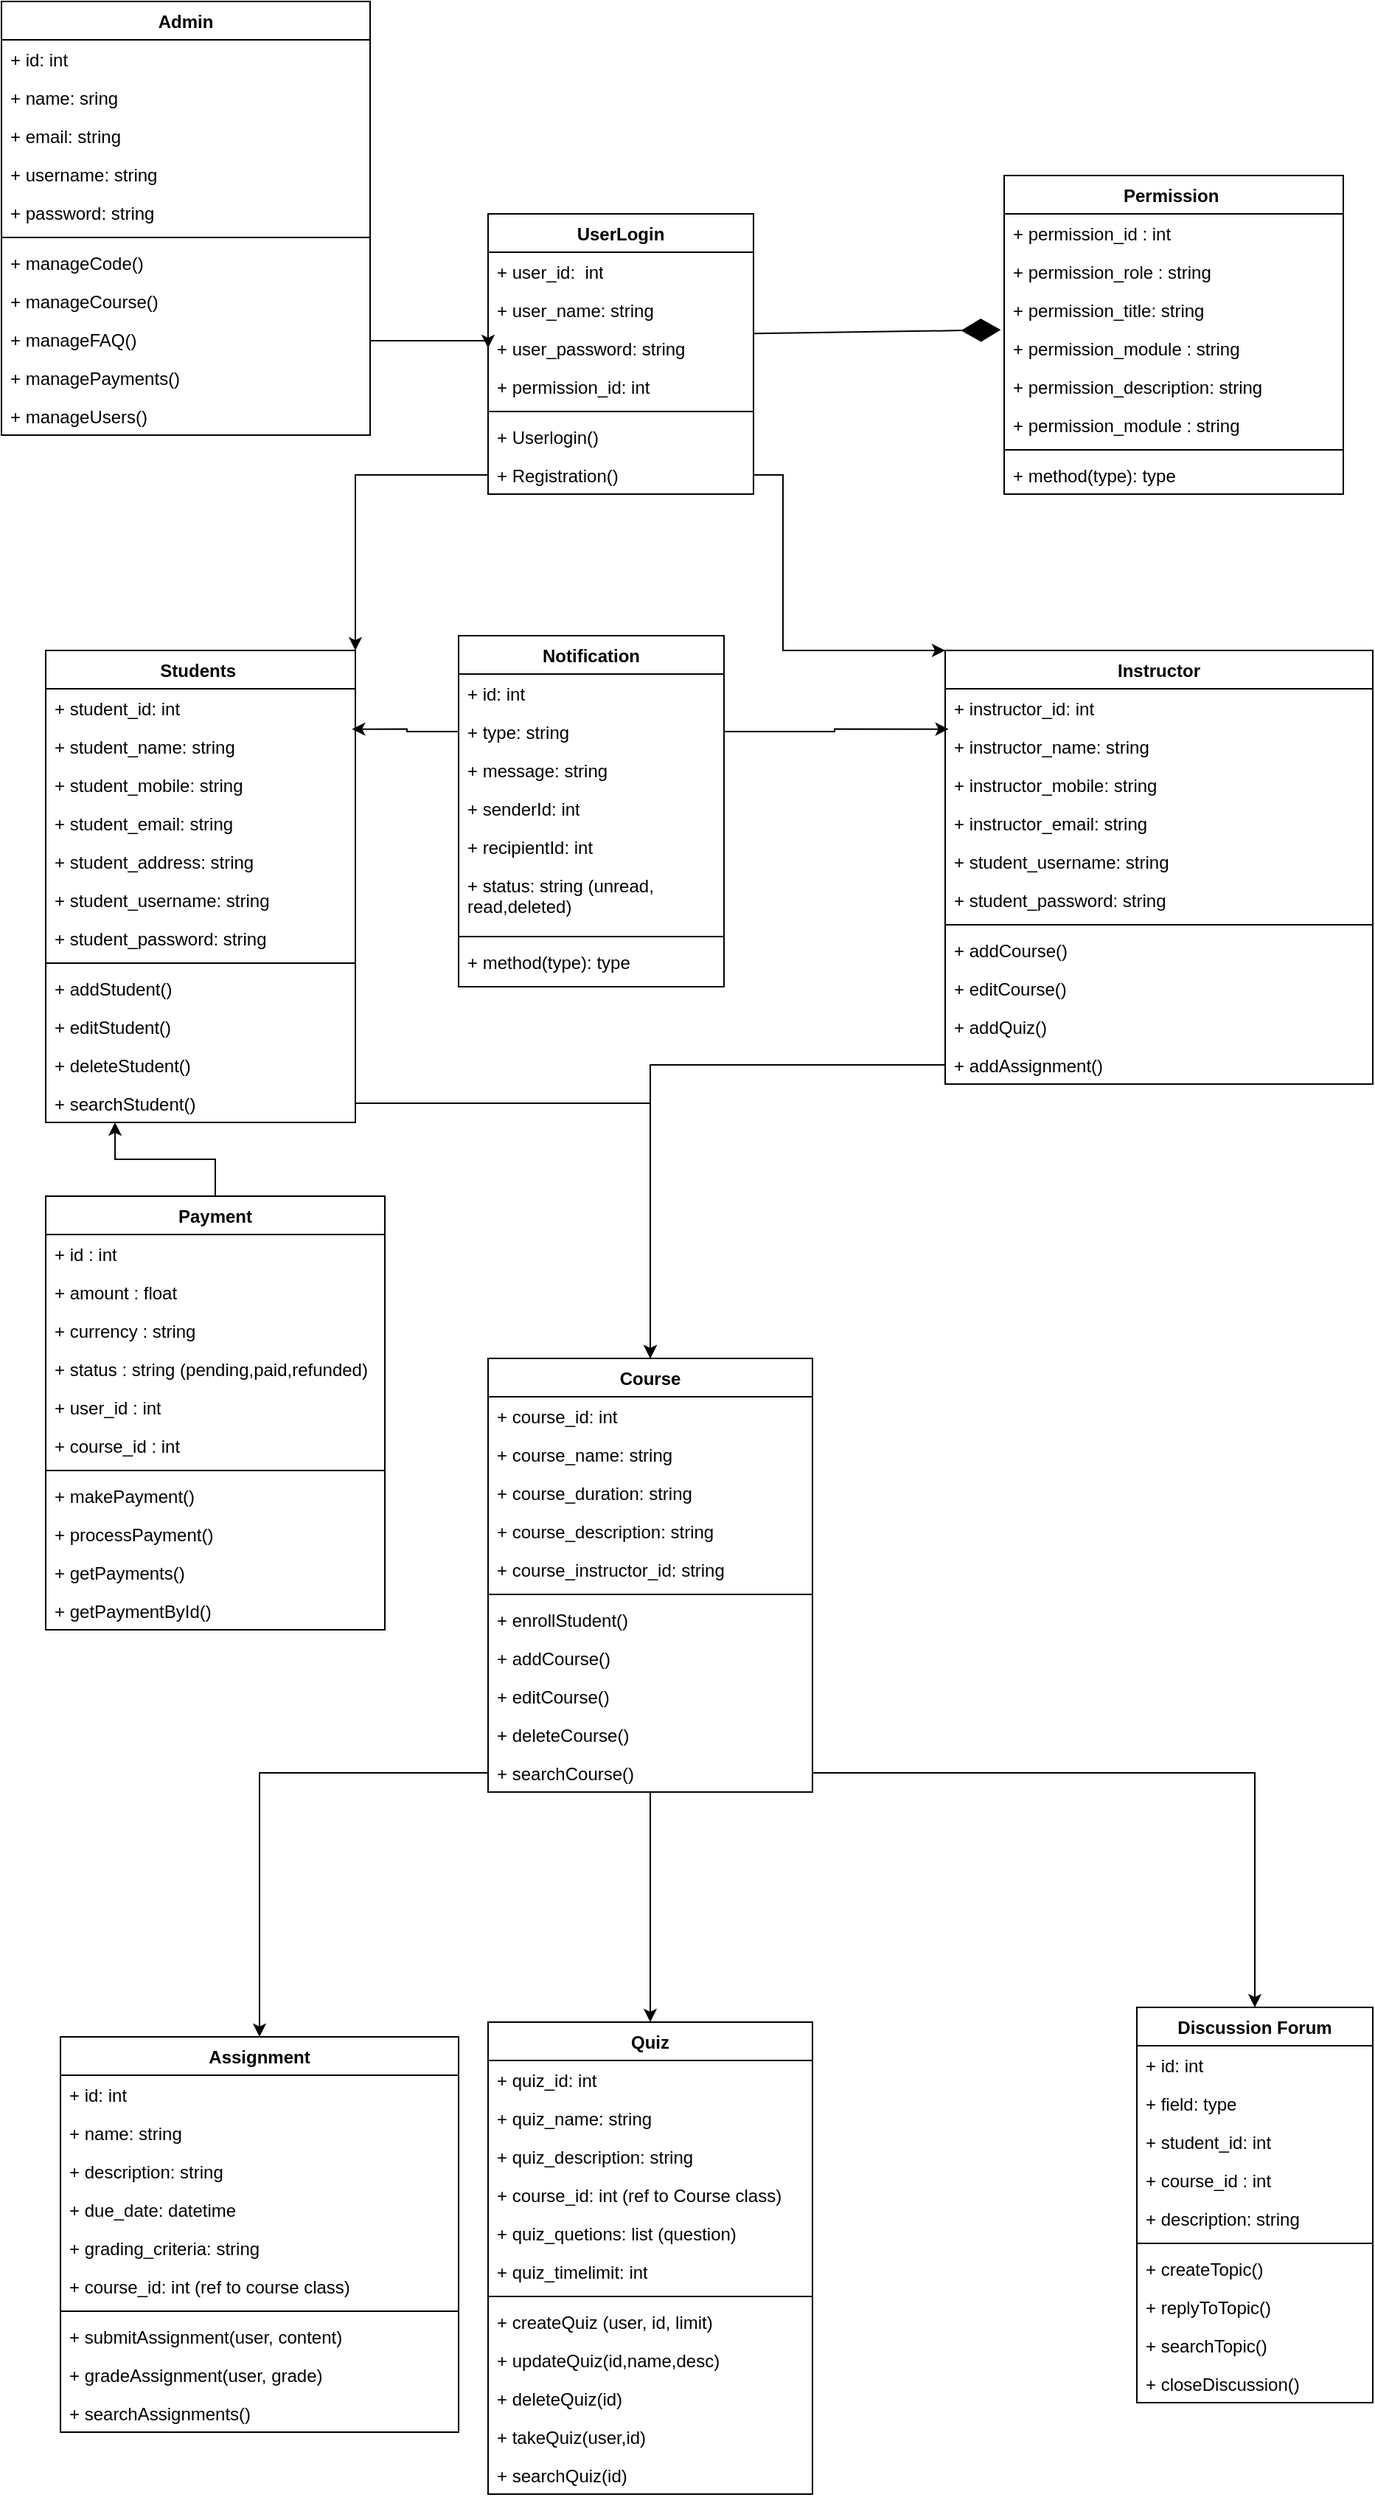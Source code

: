 <mxfile version="21.8.0" type="device">
  <diagram name="Page-1" id="xq4rUHsk3jQKz_Bhzkme">
    <mxGraphModel dx="4480" dy="3188" grid="1" gridSize="10" guides="1" tooltips="1" connect="1" arrows="1" fold="1" page="1" pageScale="1" pageWidth="850" pageHeight="1100" math="0" shadow="0">
      <root>
        <mxCell id="0" />
        <mxCell id="1" parent="0" />
        <mxCell id="BcVHvZpwjxVbtN26XVnH-29" value="Permission&amp;nbsp;" style="swimlane;fontStyle=1;align=center;verticalAlign=top;childLayout=stackLayout;horizontal=1;startSize=26;horizontalStack=0;resizeParent=1;resizeParentMax=0;resizeLast=0;collapsible=1;marginBottom=0;whiteSpace=wrap;html=1;" parent="1" vertex="1">
          <mxGeometry x="1023" y="-832" width="230" height="216" as="geometry" />
        </mxCell>
        <mxCell id="BcVHvZpwjxVbtN26XVnH-89" value="+ permission_id : int" style="text;strokeColor=none;fillColor=none;align=left;verticalAlign=top;spacingLeft=4;spacingRight=4;overflow=hidden;rotatable=0;points=[[0,0.5],[1,0.5]];portConstraint=eastwest;whiteSpace=wrap;html=1;" parent="BcVHvZpwjxVbtN26XVnH-29" vertex="1">
          <mxGeometry y="26" width="230" height="26" as="geometry" />
        </mxCell>
        <mxCell id="BcVHvZpwjxVbtN26XVnH-90" value="+ permission_role : string" style="text;strokeColor=none;fillColor=none;align=left;verticalAlign=top;spacingLeft=4;spacingRight=4;overflow=hidden;rotatable=0;points=[[0,0.5],[1,0.5]];portConstraint=eastwest;whiteSpace=wrap;html=1;" parent="BcVHvZpwjxVbtN26XVnH-29" vertex="1">
          <mxGeometry y="52" width="230" height="26" as="geometry" />
        </mxCell>
        <mxCell id="BcVHvZpwjxVbtN26XVnH-91" value="+ permission_title: string" style="text;strokeColor=none;fillColor=none;align=left;verticalAlign=top;spacingLeft=4;spacingRight=4;overflow=hidden;rotatable=0;points=[[0,0.5],[1,0.5]];portConstraint=eastwest;whiteSpace=wrap;html=1;" parent="BcVHvZpwjxVbtN26XVnH-29" vertex="1">
          <mxGeometry y="78" width="230" height="26" as="geometry" />
        </mxCell>
        <mxCell id="BcVHvZpwjxVbtN26XVnH-92" value="+ permission_module : string&lt;br&gt;" style="text;strokeColor=none;fillColor=none;align=left;verticalAlign=top;spacingLeft=4;spacingRight=4;overflow=hidden;rotatable=0;points=[[0,0.5],[1,0.5]];portConstraint=eastwest;whiteSpace=wrap;html=1;" parent="BcVHvZpwjxVbtN26XVnH-29" vertex="1">
          <mxGeometry y="104" width="230" height="26" as="geometry" />
        </mxCell>
        <mxCell id="BcVHvZpwjxVbtN26XVnH-93" value="+ permission_description: string" style="text;strokeColor=none;fillColor=none;align=left;verticalAlign=top;spacingLeft=4;spacingRight=4;overflow=hidden;rotatable=0;points=[[0,0.5],[1,0.5]];portConstraint=eastwest;whiteSpace=wrap;html=1;" parent="BcVHvZpwjxVbtN26XVnH-29" vertex="1">
          <mxGeometry y="130" width="230" height="26" as="geometry" />
        </mxCell>
        <mxCell id="BcVHvZpwjxVbtN26XVnH-30" value="+ permission_module : string&lt;br&gt;" style="text;strokeColor=none;fillColor=none;align=left;verticalAlign=top;spacingLeft=4;spacingRight=4;overflow=hidden;rotatable=0;points=[[0,0.5],[1,0.5]];portConstraint=eastwest;whiteSpace=wrap;html=1;" parent="BcVHvZpwjxVbtN26XVnH-29" vertex="1">
          <mxGeometry y="156" width="230" height="26" as="geometry" />
        </mxCell>
        <mxCell id="BcVHvZpwjxVbtN26XVnH-31" value="" style="line;strokeWidth=1;fillColor=none;align=left;verticalAlign=middle;spacingTop=-1;spacingLeft=3;spacingRight=3;rotatable=0;labelPosition=right;points=[];portConstraint=eastwest;strokeColor=inherit;" parent="BcVHvZpwjxVbtN26XVnH-29" vertex="1">
          <mxGeometry y="182" width="230" height="8" as="geometry" />
        </mxCell>
        <mxCell id="BcVHvZpwjxVbtN26XVnH-32" value="+ method(type): type" style="text;strokeColor=none;fillColor=none;align=left;verticalAlign=top;spacingLeft=4;spacingRight=4;overflow=hidden;rotatable=0;points=[[0,0.5],[1,0.5]];portConstraint=eastwest;whiteSpace=wrap;html=1;" parent="BcVHvZpwjxVbtN26XVnH-29" vertex="1">
          <mxGeometry y="190" width="230" height="26" as="geometry" />
        </mxCell>
        <mxCell id="BcVHvZpwjxVbtN26XVnH-41" value="UserLogin" style="swimlane;fontStyle=1;align=center;verticalAlign=top;childLayout=stackLayout;horizontal=1;startSize=26;horizontalStack=0;resizeParent=1;resizeParentMax=0;resizeLast=0;collapsible=1;marginBottom=0;whiteSpace=wrap;html=1;" parent="1" vertex="1">
          <mxGeometry x="673" y="-806" width="180" height="190" as="geometry" />
        </mxCell>
        <mxCell id="BcVHvZpwjxVbtN26XVnH-100" value="+ user_id:&amp;nbsp; int" style="text;strokeColor=none;fillColor=none;align=left;verticalAlign=top;spacingLeft=4;spacingRight=4;overflow=hidden;rotatable=0;points=[[0,0.5],[1,0.5]];portConstraint=eastwest;whiteSpace=wrap;html=1;" parent="BcVHvZpwjxVbtN26XVnH-41" vertex="1">
          <mxGeometry y="26" width="180" height="26" as="geometry" />
        </mxCell>
        <mxCell id="BcVHvZpwjxVbtN26XVnH-98" value="+ user_name: string" style="text;strokeColor=none;fillColor=none;align=left;verticalAlign=top;spacingLeft=4;spacingRight=4;overflow=hidden;rotatable=0;points=[[0,0.5],[1,0.5]];portConstraint=eastwest;whiteSpace=wrap;html=1;" parent="BcVHvZpwjxVbtN26XVnH-41" vertex="1">
          <mxGeometry y="52" width="180" height="26" as="geometry" />
        </mxCell>
        <mxCell id="BcVHvZpwjxVbtN26XVnH-99" value="+ user_password: string" style="text;strokeColor=none;fillColor=none;align=left;verticalAlign=top;spacingLeft=4;spacingRight=4;overflow=hidden;rotatable=0;points=[[0,0.5],[1,0.5]];portConstraint=eastwest;whiteSpace=wrap;html=1;" parent="BcVHvZpwjxVbtN26XVnH-41" vertex="1">
          <mxGeometry y="78" width="180" height="26" as="geometry" />
        </mxCell>
        <mxCell id="BcVHvZpwjxVbtN26XVnH-96" value="+ permission_id: int" style="text;strokeColor=none;fillColor=none;align=left;verticalAlign=top;spacingLeft=4;spacingRight=4;overflow=hidden;rotatable=0;points=[[0,0.5],[1,0.5]];portConstraint=eastwest;whiteSpace=wrap;html=1;" parent="BcVHvZpwjxVbtN26XVnH-41" vertex="1">
          <mxGeometry y="104" width="180" height="26" as="geometry" />
        </mxCell>
        <mxCell id="BcVHvZpwjxVbtN26XVnH-43" value="" style="line;strokeWidth=1;fillColor=none;align=left;verticalAlign=middle;spacingTop=-1;spacingLeft=3;spacingRight=3;rotatable=0;labelPosition=right;points=[];portConstraint=eastwest;strokeColor=inherit;" parent="BcVHvZpwjxVbtN26XVnH-41" vertex="1">
          <mxGeometry y="130" width="180" height="8" as="geometry" />
        </mxCell>
        <mxCell id="BcVHvZpwjxVbtN26XVnH-188" value="+ Userlogin()" style="text;strokeColor=none;fillColor=none;align=left;verticalAlign=top;spacingLeft=4;spacingRight=4;overflow=hidden;rotatable=0;points=[[0,0.5],[1,0.5]];portConstraint=eastwest;whiteSpace=wrap;html=1;" parent="BcVHvZpwjxVbtN26XVnH-41" vertex="1">
          <mxGeometry y="138" width="180" height="26" as="geometry" />
        </mxCell>
        <mxCell id="BcVHvZpwjxVbtN26XVnH-186" value="+ Registration()" style="text;strokeColor=none;fillColor=none;align=left;verticalAlign=top;spacingLeft=4;spacingRight=4;overflow=hidden;rotatable=0;points=[[0,0.5],[1,0.5]];portConstraint=eastwest;whiteSpace=wrap;html=1;" parent="BcVHvZpwjxVbtN26XVnH-41" vertex="1">
          <mxGeometry y="164" width="180" height="26" as="geometry" />
        </mxCell>
        <mxCell id="BcVHvZpwjxVbtN26XVnH-45" value="Payment" style="swimlane;fontStyle=1;align=center;verticalAlign=top;childLayout=stackLayout;horizontal=1;startSize=26;horizontalStack=0;resizeParent=1;resizeParentMax=0;resizeLast=0;collapsible=1;marginBottom=0;whiteSpace=wrap;html=1;" parent="1" vertex="1">
          <mxGeometry x="373" y="-140" width="230" height="294" as="geometry" />
        </mxCell>
        <mxCell id="BcVHvZpwjxVbtN26XVnH-104" value="+ id : int" style="text;strokeColor=none;fillColor=none;align=left;verticalAlign=top;spacingLeft=4;spacingRight=4;overflow=hidden;rotatable=0;points=[[0,0.5],[1,0.5]];portConstraint=eastwest;whiteSpace=wrap;html=1;" parent="BcVHvZpwjxVbtN26XVnH-45" vertex="1">
          <mxGeometry y="26" width="230" height="26" as="geometry" />
        </mxCell>
        <mxCell id="BcVHvZpwjxVbtN26XVnH-103" value="+ amount : float" style="text;strokeColor=none;fillColor=none;align=left;verticalAlign=top;spacingLeft=4;spacingRight=4;overflow=hidden;rotatable=0;points=[[0,0.5],[1,0.5]];portConstraint=eastwest;whiteSpace=wrap;html=1;" parent="BcVHvZpwjxVbtN26XVnH-45" vertex="1">
          <mxGeometry y="52" width="230" height="26" as="geometry" />
        </mxCell>
        <mxCell id="BcVHvZpwjxVbtN26XVnH-102" value="+ currency : string" style="text;strokeColor=none;fillColor=none;align=left;verticalAlign=top;spacingLeft=4;spacingRight=4;overflow=hidden;rotatable=0;points=[[0,0.5],[1,0.5]];portConstraint=eastwest;whiteSpace=wrap;html=1;" parent="BcVHvZpwjxVbtN26XVnH-45" vertex="1">
          <mxGeometry y="78" width="230" height="26" as="geometry" />
        </mxCell>
        <mxCell id="BcVHvZpwjxVbtN26XVnH-101" value="+ status : string (pending,paid,refunded)" style="text;strokeColor=none;fillColor=none;align=left;verticalAlign=top;spacingLeft=4;spacingRight=4;overflow=hidden;rotatable=0;points=[[0,0.5],[1,0.5]];portConstraint=eastwest;whiteSpace=wrap;html=1;" parent="BcVHvZpwjxVbtN26XVnH-45" vertex="1">
          <mxGeometry y="104" width="230" height="26" as="geometry" />
        </mxCell>
        <mxCell id="BcVHvZpwjxVbtN26XVnH-105" value="+ user_id : int" style="text;strokeColor=none;fillColor=none;align=left;verticalAlign=top;spacingLeft=4;spacingRight=4;overflow=hidden;rotatable=0;points=[[0,0.5],[1,0.5]];portConstraint=eastwest;whiteSpace=wrap;html=1;" parent="BcVHvZpwjxVbtN26XVnH-45" vertex="1">
          <mxGeometry y="130" width="230" height="26" as="geometry" />
        </mxCell>
        <mxCell id="BcVHvZpwjxVbtN26XVnH-46" value="+ course_id : int" style="text;strokeColor=none;fillColor=none;align=left;verticalAlign=top;spacingLeft=4;spacingRight=4;overflow=hidden;rotatable=0;points=[[0,0.5],[1,0.5]];portConstraint=eastwest;whiteSpace=wrap;html=1;" parent="BcVHvZpwjxVbtN26XVnH-45" vertex="1">
          <mxGeometry y="156" width="230" height="26" as="geometry" />
        </mxCell>
        <mxCell id="BcVHvZpwjxVbtN26XVnH-47" value="" style="line;strokeWidth=1;fillColor=none;align=left;verticalAlign=middle;spacingTop=-1;spacingLeft=3;spacingRight=3;rotatable=0;labelPosition=right;points=[];portConstraint=eastwest;strokeColor=inherit;" parent="BcVHvZpwjxVbtN26XVnH-45" vertex="1">
          <mxGeometry y="182" width="230" height="8" as="geometry" />
        </mxCell>
        <mxCell id="BcVHvZpwjxVbtN26XVnH-106" value="+ makePayment()" style="text;strokeColor=none;fillColor=none;align=left;verticalAlign=top;spacingLeft=4;spacingRight=4;overflow=hidden;rotatable=0;points=[[0,0.5],[1,0.5]];portConstraint=eastwest;whiteSpace=wrap;html=1;" parent="BcVHvZpwjxVbtN26XVnH-45" vertex="1">
          <mxGeometry y="190" width="230" height="26" as="geometry" />
        </mxCell>
        <mxCell id="BcVHvZpwjxVbtN26XVnH-107" value="+ processPayment()" style="text;strokeColor=none;fillColor=none;align=left;verticalAlign=top;spacingLeft=4;spacingRight=4;overflow=hidden;rotatable=0;points=[[0,0.5],[1,0.5]];portConstraint=eastwest;whiteSpace=wrap;html=1;" parent="BcVHvZpwjxVbtN26XVnH-45" vertex="1">
          <mxGeometry y="216" width="230" height="26" as="geometry" />
        </mxCell>
        <mxCell id="BcVHvZpwjxVbtN26XVnH-108" value="+ getPayments()" style="text;strokeColor=none;fillColor=none;align=left;verticalAlign=top;spacingLeft=4;spacingRight=4;overflow=hidden;rotatable=0;points=[[0,0.5],[1,0.5]];portConstraint=eastwest;whiteSpace=wrap;html=1;" parent="BcVHvZpwjxVbtN26XVnH-45" vertex="1">
          <mxGeometry y="242" width="230" height="26" as="geometry" />
        </mxCell>
        <mxCell id="BcVHvZpwjxVbtN26XVnH-48" value="+ getPaymentById()" style="text;strokeColor=none;fillColor=none;align=left;verticalAlign=top;spacingLeft=4;spacingRight=4;overflow=hidden;rotatable=0;points=[[0,0.5],[1,0.5]];portConstraint=eastwest;whiteSpace=wrap;html=1;" parent="BcVHvZpwjxVbtN26XVnH-45" vertex="1">
          <mxGeometry y="268" width="230" height="26" as="geometry" />
        </mxCell>
        <mxCell id="BcVHvZpwjxVbtN26XVnH-53" value="Assignment" style="swimlane;fontStyle=1;align=center;verticalAlign=top;childLayout=stackLayout;horizontal=1;startSize=26;horizontalStack=0;resizeParent=1;resizeParentMax=0;resizeLast=0;collapsible=1;marginBottom=0;whiteSpace=wrap;html=1;" parent="1" vertex="1">
          <mxGeometry x="383" y="430" width="270" height="268" as="geometry" />
        </mxCell>
        <mxCell id="BcVHvZpwjxVbtN26XVnH-123" value="+ id: int" style="text;strokeColor=none;fillColor=none;align=left;verticalAlign=top;spacingLeft=4;spacingRight=4;overflow=hidden;rotatable=0;points=[[0,0.5],[1,0.5]];portConstraint=eastwest;whiteSpace=wrap;html=1;" parent="BcVHvZpwjxVbtN26XVnH-53" vertex="1">
          <mxGeometry y="26" width="270" height="26" as="geometry" />
        </mxCell>
        <mxCell id="BcVHvZpwjxVbtN26XVnH-125" value="+ name: string" style="text;strokeColor=none;fillColor=none;align=left;verticalAlign=top;spacingLeft=4;spacingRight=4;overflow=hidden;rotatable=0;points=[[0,0.5],[1,0.5]];portConstraint=eastwest;whiteSpace=wrap;html=1;" parent="BcVHvZpwjxVbtN26XVnH-53" vertex="1">
          <mxGeometry y="52" width="270" height="26" as="geometry" />
        </mxCell>
        <mxCell id="BcVHvZpwjxVbtN26XVnH-128" value="+ description: string" style="text;strokeColor=none;fillColor=none;align=left;verticalAlign=top;spacingLeft=4;spacingRight=4;overflow=hidden;rotatable=0;points=[[0,0.5],[1,0.5]];portConstraint=eastwest;whiteSpace=wrap;html=1;" parent="BcVHvZpwjxVbtN26XVnH-53" vertex="1">
          <mxGeometry y="78" width="270" height="26" as="geometry" />
        </mxCell>
        <mxCell id="BcVHvZpwjxVbtN26XVnH-127" value="+ due_date: datetime" style="text;strokeColor=none;fillColor=none;align=left;verticalAlign=top;spacingLeft=4;spacingRight=4;overflow=hidden;rotatable=0;points=[[0,0.5],[1,0.5]];portConstraint=eastwest;whiteSpace=wrap;html=1;" parent="BcVHvZpwjxVbtN26XVnH-53" vertex="1">
          <mxGeometry y="104" width="270" height="26" as="geometry" />
        </mxCell>
        <mxCell id="BcVHvZpwjxVbtN26XVnH-126" value="+ grading_criteria: string" style="text;strokeColor=none;fillColor=none;align=left;verticalAlign=top;spacingLeft=4;spacingRight=4;overflow=hidden;rotatable=0;points=[[0,0.5],[1,0.5]];portConstraint=eastwest;whiteSpace=wrap;html=1;" parent="BcVHvZpwjxVbtN26XVnH-53" vertex="1">
          <mxGeometry y="130" width="270" height="26" as="geometry" />
        </mxCell>
        <mxCell id="BcVHvZpwjxVbtN26XVnH-124" value="+ course_id: int (ref to course class)" style="text;strokeColor=none;fillColor=none;align=left;verticalAlign=top;spacingLeft=4;spacingRight=4;overflow=hidden;rotatable=0;points=[[0,0.5],[1,0.5]];portConstraint=eastwest;whiteSpace=wrap;html=1;" parent="BcVHvZpwjxVbtN26XVnH-53" vertex="1">
          <mxGeometry y="156" width="270" height="26" as="geometry" />
        </mxCell>
        <mxCell id="BcVHvZpwjxVbtN26XVnH-55" value="" style="line;strokeWidth=1;fillColor=none;align=left;verticalAlign=middle;spacingTop=-1;spacingLeft=3;spacingRight=3;rotatable=0;labelPosition=right;points=[];portConstraint=eastwest;strokeColor=inherit;" parent="BcVHvZpwjxVbtN26XVnH-53" vertex="1">
          <mxGeometry y="182" width="270" height="8" as="geometry" />
        </mxCell>
        <mxCell id="BcVHvZpwjxVbtN26XVnH-132" value="+ submitAssignment(user, content)" style="text;strokeColor=none;fillColor=none;align=left;verticalAlign=top;spacingLeft=4;spacingRight=4;overflow=hidden;rotatable=0;points=[[0,0.5],[1,0.5]];portConstraint=eastwest;whiteSpace=wrap;html=1;" parent="BcVHvZpwjxVbtN26XVnH-53" vertex="1">
          <mxGeometry y="190" width="270" height="26" as="geometry" />
        </mxCell>
        <mxCell id="BcVHvZpwjxVbtN26XVnH-131" value="+ gradeAssignment(user, grade)" style="text;strokeColor=none;fillColor=none;align=left;verticalAlign=top;spacingLeft=4;spacingRight=4;overflow=hidden;rotatable=0;points=[[0,0.5],[1,0.5]];portConstraint=eastwest;whiteSpace=wrap;html=1;" parent="BcVHvZpwjxVbtN26XVnH-53" vertex="1">
          <mxGeometry y="216" width="270" height="26" as="geometry" />
        </mxCell>
        <mxCell id="BcVHvZpwjxVbtN26XVnH-130" value="+ searchAssignments()" style="text;strokeColor=none;fillColor=none;align=left;verticalAlign=top;spacingLeft=4;spacingRight=4;overflow=hidden;rotatable=0;points=[[0,0.5],[1,0.5]];portConstraint=eastwest;whiteSpace=wrap;html=1;" parent="BcVHvZpwjxVbtN26XVnH-53" vertex="1">
          <mxGeometry y="242" width="270" height="26" as="geometry" />
        </mxCell>
        <mxCell id="BcVHvZpwjxVbtN26XVnH-184" style="edgeStyle=orthogonalEdgeStyle;rounded=0;orthogonalLoop=1;jettySize=auto;html=1;entryX=0.5;entryY=0;entryDx=0;entryDy=0;" parent="1" source="BcVHvZpwjxVbtN26XVnH-37" target="BcVHvZpwjxVbtN26XVnH-157" edge="1">
          <mxGeometry relative="1" as="geometry" />
        </mxCell>
        <mxCell id="BcVHvZpwjxVbtN26XVnH-37" value="Course" style="swimlane;fontStyle=1;align=center;verticalAlign=top;childLayout=stackLayout;horizontal=1;startSize=26;horizontalStack=0;resizeParent=1;resizeParentMax=0;resizeLast=0;collapsible=1;marginBottom=0;whiteSpace=wrap;html=1;" parent="1" vertex="1">
          <mxGeometry x="673" y="-30" width="220" height="294" as="geometry">
            <mxRectangle x="30" y="30" width="80" height="30" as="alternateBounds" />
          </mxGeometry>
        </mxCell>
        <mxCell id="BcVHvZpwjxVbtN26XVnH-69" value="+ course_id: int" style="text;strokeColor=none;fillColor=none;align=left;verticalAlign=top;spacingLeft=4;spacingRight=4;overflow=hidden;rotatable=0;points=[[0,0.5],[1,0.5]];portConstraint=eastwest;whiteSpace=wrap;html=1;" parent="BcVHvZpwjxVbtN26XVnH-37" vertex="1">
          <mxGeometry y="26" width="220" height="26" as="geometry" />
        </mxCell>
        <mxCell id="BcVHvZpwjxVbtN26XVnH-73" value="+ course_name: string" style="text;strokeColor=none;fillColor=none;align=left;verticalAlign=top;spacingLeft=4;spacingRight=4;overflow=hidden;rotatable=0;points=[[0,0.5],[1,0.5]];portConstraint=eastwest;whiteSpace=wrap;html=1;" parent="BcVHvZpwjxVbtN26XVnH-37" vertex="1">
          <mxGeometry y="52" width="220" height="26" as="geometry" />
        </mxCell>
        <mxCell id="BcVHvZpwjxVbtN26XVnH-71" value="+ course_duration: string" style="text;strokeColor=none;fillColor=none;align=left;verticalAlign=top;spacingLeft=4;spacingRight=4;overflow=hidden;rotatable=0;points=[[0,0.5],[1,0.5]];portConstraint=eastwest;whiteSpace=wrap;html=1;" parent="BcVHvZpwjxVbtN26XVnH-37" vertex="1">
          <mxGeometry y="78" width="220" height="26" as="geometry" />
        </mxCell>
        <mxCell id="BcVHvZpwjxVbtN26XVnH-94" value="+ course_description: string&lt;br&gt;" style="text;strokeColor=none;fillColor=none;align=left;verticalAlign=top;spacingLeft=4;spacingRight=4;overflow=hidden;rotatable=0;points=[[0,0.5],[1,0.5]];portConstraint=eastwest;whiteSpace=wrap;html=1;" parent="BcVHvZpwjxVbtN26XVnH-37" vertex="1">
          <mxGeometry y="104" width="220" height="26" as="geometry" />
        </mxCell>
        <mxCell id="BcVHvZpwjxVbtN26XVnH-72" value="+ course_instructor_id: string" style="text;strokeColor=none;fillColor=none;align=left;verticalAlign=top;spacingLeft=4;spacingRight=4;overflow=hidden;rotatable=0;points=[[0,0.5],[1,0.5]];portConstraint=eastwest;whiteSpace=wrap;html=1;" parent="BcVHvZpwjxVbtN26XVnH-37" vertex="1">
          <mxGeometry y="130" width="220" height="26" as="geometry" />
        </mxCell>
        <mxCell id="BcVHvZpwjxVbtN26XVnH-39" value="" style="line;strokeWidth=1;fillColor=none;align=left;verticalAlign=middle;spacingTop=-1;spacingLeft=3;spacingRight=3;rotatable=0;labelPosition=right;points=[];portConstraint=eastwest;strokeColor=inherit;" parent="BcVHvZpwjxVbtN26XVnH-37" vertex="1">
          <mxGeometry y="156" width="220" height="8" as="geometry" />
        </mxCell>
        <mxCell id="BcVHvZpwjxVbtN26XVnH-109" value="+ enrollStudent()" style="text;strokeColor=none;fillColor=none;align=left;verticalAlign=top;spacingLeft=4;spacingRight=4;overflow=hidden;rotatable=0;points=[[0,0.5],[1,0.5]];portConstraint=eastwest;whiteSpace=wrap;html=1;" parent="BcVHvZpwjxVbtN26XVnH-37" vertex="1">
          <mxGeometry y="164" width="220" height="26" as="geometry" />
        </mxCell>
        <mxCell id="BcVHvZpwjxVbtN26XVnH-75" value="+ addCourse()" style="text;strokeColor=none;fillColor=none;align=left;verticalAlign=top;spacingLeft=4;spacingRight=4;overflow=hidden;rotatable=0;points=[[0,0.5],[1,0.5]];portConstraint=eastwest;whiteSpace=wrap;html=1;" parent="BcVHvZpwjxVbtN26XVnH-37" vertex="1">
          <mxGeometry y="190" width="220" height="26" as="geometry" />
        </mxCell>
        <mxCell id="BcVHvZpwjxVbtN26XVnH-74" value="+ editCourse()" style="text;strokeColor=none;fillColor=none;align=left;verticalAlign=top;spacingLeft=4;spacingRight=4;overflow=hidden;rotatable=0;points=[[0,0.5],[1,0.5]];portConstraint=eastwest;whiteSpace=wrap;html=1;" parent="BcVHvZpwjxVbtN26XVnH-37" vertex="1">
          <mxGeometry y="216" width="220" height="26" as="geometry" />
        </mxCell>
        <mxCell id="BcVHvZpwjxVbtN26XVnH-76" value="+ deleteCourse()" style="text;strokeColor=none;fillColor=none;align=left;verticalAlign=top;spacingLeft=4;spacingRight=4;overflow=hidden;rotatable=0;points=[[0,0.5],[1,0.5]];portConstraint=eastwest;whiteSpace=wrap;html=1;" parent="BcVHvZpwjxVbtN26XVnH-37" vertex="1">
          <mxGeometry y="242" width="220" height="26" as="geometry" />
        </mxCell>
        <mxCell id="BcVHvZpwjxVbtN26XVnH-40" value="+ searchCourse()" style="text;strokeColor=none;fillColor=none;align=left;verticalAlign=top;spacingLeft=4;spacingRight=4;overflow=hidden;rotatable=0;points=[[0,0.5],[1,0.5]];portConstraint=eastwest;whiteSpace=wrap;html=1;" parent="BcVHvZpwjxVbtN26XVnH-37" vertex="1">
          <mxGeometry y="268" width="220" height="26" as="geometry" />
        </mxCell>
        <mxCell id="BcVHvZpwjxVbtN26XVnH-57" value="Students&amp;nbsp;" style="swimlane;fontStyle=1;align=center;verticalAlign=top;childLayout=stackLayout;horizontal=1;startSize=26;horizontalStack=0;resizeParent=1;resizeParentMax=0;resizeLast=0;collapsible=1;marginBottom=0;whiteSpace=wrap;html=1;" parent="1" vertex="1">
          <mxGeometry x="373" y="-510" width="210" height="320" as="geometry">
            <mxRectangle x="200" y="290" width="160" height="30" as="alternateBounds" />
          </mxGeometry>
        </mxCell>
        <mxCell id="BcVHvZpwjxVbtN26XVnH-81" value="+ student_id: int" style="text;strokeColor=none;fillColor=none;align=left;verticalAlign=top;spacingLeft=4;spacingRight=4;overflow=hidden;rotatable=0;points=[[0,0.5],[1,0.5]];portConstraint=eastwest;whiteSpace=wrap;html=1;" parent="BcVHvZpwjxVbtN26XVnH-57" vertex="1">
          <mxGeometry y="26" width="210" height="26" as="geometry" />
        </mxCell>
        <mxCell id="BcVHvZpwjxVbtN26XVnH-80" value="+ student_name: string" style="text;strokeColor=none;fillColor=none;align=left;verticalAlign=top;spacingLeft=4;spacingRight=4;overflow=hidden;rotatable=0;points=[[0,0.5],[1,0.5]];portConstraint=eastwest;whiteSpace=wrap;html=1;" parent="BcVHvZpwjxVbtN26XVnH-57" vertex="1">
          <mxGeometry y="52" width="210" height="26" as="geometry" />
        </mxCell>
        <mxCell id="BcVHvZpwjxVbtN26XVnH-79" value="+ student_mobile: string" style="text;strokeColor=none;fillColor=none;align=left;verticalAlign=top;spacingLeft=4;spacingRight=4;overflow=hidden;rotatable=0;points=[[0,0.5],[1,0.5]];portConstraint=eastwest;whiteSpace=wrap;html=1;" parent="BcVHvZpwjxVbtN26XVnH-57" vertex="1">
          <mxGeometry y="78" width="210" height="26" as="geometry" />
        </mxCell>
        <mxCell id="BcVHvZpwjxVbtN26XVnH-78" value="+ student_email: string" style="text;strokeColor=none;fillColor=none;align=left;verticalAlign=top;spacingLeft=4;spacingRight=4;overflow=hidden;rotatable=0;points=[[0,0.5],[1,0.5]];portConstraint=eastwest;whiteSpace=wrap;html=1;" parent="BcVHvZpwjxVbtN26XVnH-57" vertex="1">
          <mxGeometry y="104" width="210" height="26" as="geometry" />
        </mxCell>
        <mxCell id="BcVHvZpwjxVbtN26XVnH-82" value="+ student_address: string" style="text;strokeColor=none;fillColor=none;align=left;verticalAlign=top;spacingLeft=4;spacingRight=4;overflow=hidden;rotatable=0;points=[[0,0.5],[1,0.5]];portConstraint=eastwest;whiteSpace=wrap;html=1;" parent="BcVHvZpwjxVbtN26XVnH-57" vertex="1">
          <mxGeometry y="130" width="210" height="26" as="geometry" />
        </mxCell>
        <mxCell id="BcVHvZpwjxVbtN26XVnH-77" value="+ student_username: string" style="text;strokeColor=none;fillColor=none;align=left;verticalAlign=top;spacingLeft=4;spacingRight=4;overflow=hidden;rotatable=0;points=[[0,0.5],[1,0.5]];portConstraint=eastwest;whiteSpace=wrap;html=1;" parent="BcVHvZpwjxVbtN26XVnH-57" vertex="1">
          <mxGeometry y="156" width="210" height="26" as="geometry" />
        </mxCell>
        <mxCell id="BcVHvZpwjxVbtN26XVnH-58" value="+ student_password: string" style="text;strokeColor=none;fillColor=none;align=left;verticalAlign=top;spacingLeft=4;spacingRight=4;overflow=hidden;rotatable=0;points=[[0,0.5],[1,0.5]];portConstraint=eastwest;whiteSpace=wrap;html=1;" parent="BcVHvZpwjxVbtN26XVnH-57" vertex="1">
          <mxGeometry y="182" width="210" height="26" as="geometry" />
        </mxCell>
        <mxCell id="BcVHvZpwjxVbtN26XVnH-59" value="" style="line;strokeWidth=1;fillColor=none;align=left;verticalAlign=middle;spacingTop=-1;spacingLeft=3;spacingRight=3;rotatable=0;labelPosition=right;points=[];portConstraint=eastwest;strokeColor=inherit;" parent="BcVHvZpwjxVbtN26XVnH-57" vertex="1">
          <mxGeometry y="208" width="210" height="8" as="geometry" />
        </mxCell>
        <mxCell id="BcVHvZpwjxVbtN26XVnH-85" value="+ addStudent()" style="text;strokeColor=none;fillColor=none;align=left;verticalAlign=top;spacingLeft=4;spacingRight=4;overflow=hidden;rotatable=0;points=[[0,0.5],[1,0.5]];portConstraint=eastwest;whiteSpace=wrap;html=1;" parent="BcVHvZpwjxVbtN26XVnH-57" vertex="1">
          <mxGeometry y="216" width="210" height="26" as="geometry" />
        </mxCell>
        <mxCell id="BcVHvZpwjxVbtN26XVnH-84" value="+ editStudent()" style="text;strokeColor=none;fillColor=none;align=left;verticalAlign=top;spacingLeft=4;spacingRight=4;overflow=hidden;rotatable=0;points=[[0,0.5],[1,0.5]];portConstraint=eastwest;whiteSpace=wrap;html=1;" parent="BcVHvZpwjxVbtN26XVnH-57" vertex="1">
          <mxGeometry y="242" width="210" height="26" as="geometry" />
        </mxCell>
        <mxCell id="BcVHvZpwjxVbtN26XVnH-83" value="+ deleteStudent()" style="text;strokeColor=none;fillColor=none;align=left;verticalAlign=top;spacingLeft=4;spacingRight=4;overflow=hidden;rotatable=0;points=[[0,0.5],[1,0.5]];portConstraint=eastwest;whiteSpace=wrap;html=1;" parent="BcVHvZpwjxVbtN26XVnH-57" vertex="1">
          <mxGeometry y="268" width="210" height="26" as="geometry" />
        </mxCell>
        <mxCell id="BcVHvZpwjxVbtN26XVnH-60" value="+ searchStudent()" style="text;strokeColor=none;fillColor=none;align=left;verticalAlign=top;spacingLeft=4;spacingRight=4;overflow=hidden;rotatable=0;points=[[0,0.5],[1,0.5]];portConstraint=eastwest;whiteSpace=wrap;html=1;" parent="BcVHvZpwjxVbtN26XVnH-57" vertex="1">
          <mxGeometry y="294" width="210" height="26" as="geometry" />
        </mxCell>
        <mxCell id="BcVHvZpwjxVbtN26XVnH-61" value="Discussion Forum" style="swimlane;fontStyle=1;align=center;verticalAlign=top;childLayout=stackLayout;horizontal=1;startSize=26;horizontalStack=0;resizeParent=1;resizeParentMax=0;resizeLast=0;collapsible=1;marginBottom=0;whiteSpace=wrap;html=1;" parent="1" vertex="1">
          <mxGeometry x="1113" y="410" width="160" height="268" as="geometry" />
        </mxCell>
        <mxCell id="BcVHvZpwjxVbtN26XVnH-118" value="+ id: int" style="text;strokeColor=none;fillColor=none;align=left;verticalAlign=top;spacingLeft=4;spacingRight=4;overflow=hidden;rotatable=0;points=[[0,0.5],[1,0.5]];portConstraint=eastwest;whiteSpace=wrap;html=1;" parent="BcVHvZpwjxVbtN26XVnH-61" vertex="1">
          <mxGeometry y="26" width="160" height="26" as="geometry" />
        </mxCell>
        <mxCell id="BcVHvZpwjxVbtN26XVnH-117" value="+ field: type" style="text;strokeColor=none;fillColor=none;align=left;verticalAlign=top;spacingLeft=4;spacingRight=4;overflow=hidden;rotatable=0;points=[[0,0.5],[1,0.5]];portConstraint=eastwest;whiteSpace=wrap;html=1;" parent="BcVHvZpwjxVbtN26XVnH-61" vertex="1">
          <mxGeometry y="52" width="160" height="26" as="geometry" />
        </mxCell>
        <mxCell id="BcVHvZpwjxVbtN26XVnH-119" value="+ student_id: int" style="text;strokeColor=none;fillColor=none;align=left;verticalAlign=top;spacingLeft=4;spacingRight=4;overflow=hidden;rotatable=0;points=[[0,0.5],[1,0.5]];portConstraint=eastwest;whiteSpace=wrap;html=1;" parent="BcVHvZpwjxVbtN26XVnH-61" vertex="1">
          <mxGeometry y="78" width="160" height="26" as="geometry" />
        </mxCell>
        <mxCell id="BcVHvZpwjxVbtN26XVnH-116" value="+ course_id : int" style="text;strokeColor=none;fillColor=none;align=left;verticalAlign=top;spacingLeft=4;spacingRight=4;overflow=hidden;rotatable=0;points=[[0,0.5],[1,0.5]];portConstraint=eastwest;whiteSpace=wrap;html=1;" parent="BcVHvZpwjxVbtN26XVnH-61" vertex="1">
          <mxGeometry y="104" width="160" height="26" as="geometry" />
        </mxCell>
        <mxCell id="BcVHvZpwjxVbtN26XVnH-115" value="+ description: string" style="text;strokeColor=none;fillColor=none;align=left;verticalAlign=top;spacingLeft=4;spacingRight=4;overflow=hidden;rotatable=0;points=[[0,0.5],[1,0.5]];portConstraint=eastwest;whiteSpace=wrap;html=1;" parent="BcVHvZpwjxVbtN26XVnH-61" vertex="1">
          <mxGeometry y="130" width="160" height="26" as="geometry" />
        </mxCell>
        <mxCell id="BcVHvZpwjxVbtN26XVnH-63" value="" style="line;strokeWidth=1;fillColor=none;align=left;verticalAlign=middle;spacingTop=-1;spacingLeft=3;spacingRight=3;rotatable=0;labelPosition=right;points=[];portConstraint=eastwest;strokeColor=inherit;" parent="BcVHvZpwjxVbtN26XVnH-61" vertex="1">
          <mxGeometry y="156" width="160" height="8" as="geometry" />
        </mxCell>
        <mxCell id="BcVHvZpwjxVbtN26XVnH-122" value="+ createTopic()" style="text;strokeColor=none;fillColor=none;align=left;verticalAlign=top;spacingLeft=4;spacingRight=4;overflow=hidden;rotatable=0;points=[[0,0.5],[1,0.5]];portConstraint=eastwest;whiteSpace=wrap;html=1;" parent="BcVHvZpwjxVbtN26XVnH-61" vertex="1">
          <mxGeometry y="164" width="160" height="26" as="geometry" />
        </mxCell>
        <mxCell id="BcVHvZpwjxVbtN26XVnH-121" value="+ replyToTopic()" style="text;strokeColor=none;fillColor=none;align=left;verticalAlign=top;spacingLeft=4;spacingRight=4;overflow=hidden;rotatable=0;points=[[0,0.5],[1,0.5]];portConstraint=eastwest;whiteSpace=wrap;html=1;" parent="BcVHvZpwjxVbtN26XVnH-61" vertex="1">
          <mxGeometry y="190" width="160" height="26" as="geometry" />
        </mxCell>
        <mxCell id="BcVHvZpwjxVbtN26XVnH-120" value="+ searchTopic()" style="text;strokeColor=none;fillColor=none;align=left;verticalAlign=top;spacingLeft=4;spacingRight=4;overflow=hidden;rotatable=0;points=[[0,0.5],[1,0.5]];portConstraint=eastwest;whiteSpace=wrap;html=1;" parent="BcVHvZpwjxVbtN26XVnH-61" vertex="1">
          <mxGeometry y="216" width="160" height="26" as="geometry" />
        </mxCell>
        <mxCell id="BcVHvZpwjxVbtN26XVnH-64" value="+ closeDiscussion()" style="text;strokeColor=none;fillColor=none;align=left;verticalAlign=top;spacingLeft=4;spacingRight=4;overflow=hidden;rotatable=0;points=[[0,0.5],[1,0.5]];portConstraint=eastwest;whiteSpace=wrap;html=1;" parent="BcVHvZpwjxVbtN26XVnH-61" vertex="1">
          <mxGeometry y="242" width="160" height="26" as="geometry" />
        </mxCell>
        <mxCell id="BcVHvZpwjxVbtN26XVnH-136" value="Admin" style="swimlane;fontStyle=1;align=center;verticalAlign=top;childLayout=stackLayout;horizontal=1;startSize=26;horizontalStack=0;resizeParent=1;resizeParentMax=0;resizeLast=0;collapsible=1;marginBottom=0;whiteSpace=wrap;html=1;" parent="1" vertex="1">
          <mxGeometry x="343" y="-950" width="250" height="294" as="geometry">
            <mxRectangle x="50" y="-1010" width="80" height="30" as="alternateBounds" />
          </mxGeometry>
        </mxCell>
        <mxCell id="BcVHvZpwjxVbtN26XVnH-144" value="+ id: int" style="text;strokeColor=none;fillColor=none;align=left;verticalAlign=top;spacingLeft=4;spacingRight=4;overflow=hidden;rotatable=0;points=[[0,0.5],[1,0.5]];portConstraint=eastwest;whiteSpace=wrap;html=1;" parent="BcVHvZpwjxVbtN26XVnH-136" vertex="1">
          <mxGeometry y="26" width="250" height="26" as="geometry" />
        </mxCell>
        <mxCell id="BcVHvZpwjxVbtN26XVnH-143" value="+ name: sring" style="text;strokeColor=none;fillColor=none;align=left;verticalAlign=top;spacingLeft=4;spacingRight=4;overflow=hidden;rotatable=0;points=[[0,0.5],[1,0.5]];portConstraint=eastwest;whiteSpace=wrap;html=1;" parent="BcVHvZpwjxVbtN26XVnH-136" vertex="1">
          <mxGeometry y="52" width="250" height="26" as="geometry" />
        </mxCell>
        <mxCell id="BcVHvZpwjxVbtN26XVnH-142" value="+ email: string" style="text;strokeColor=none;fillColor=none;align=left;verticalAlign=top;spacingLeft=4;spacingRight=4;overflow=hidden;rotatable=0;points=[[0,0.5],[1,0.5]];portConstraint=eastwest;whiteSpace=wrap;html=1;" parent="BcVHvZpwjxVbtN26XVnH-136" vertex="1">
          <mxGeometry y="78" width="250" height="26" as="geometry" />
        </mxCell>
        <mxCell id="BcVHvZpwjxVbtN26XVnH-141" value="+ username: string" style="text;strokeColor=none;fillColor=none;align=left;verticalAlign=top;spacingLeft=4;spacingRight=4;overflow=hidden;rotatable=0;points=[[0,0.5],[1,0.5]];portConstraint=eastwest;whiteSpace=wrap;html=1;" parent="BcVHvZpwjxVbtN26XVnH-136" vertex="1">
          <mxGeometry y="104" width="250" height="26" as="geometry" />
        </mxCell>
        <mxCell id="BcVHvZpwjxVbtN26XVnH-140" value="+ password: string" style="text;strokeColor=none;fillColor=none;align=left;verticalAlign=top;spacingLeft=4;spacingRight=4;overflow=hidden;rotatable=0;points=[[0,0.5],[1,0.5]];portConstraint=eastwest;whiteSpace=wrap;html=1;" parent="BcVHvZpwjxVbtN26XVnH-136" vertex="1">
          <mxGeometry y="130" width="250" height="26" as="geometry" />
        </mxCell>
        <mxCell id="BcVHvZpwjxVbtN26XVnH-138" value="" style="line;strokeWidth=1;fillColor=none;align=left;verticalAlign=middle;spacingTop=-1;spacingLeft=3;spacingRight=3;rotatable=0;labelPosition=right;points=[];portConstraint=eastwest;strokeColor=inherit;" parent="BcVHvZpwjxVbtN26XVnH-136" vertex="1">
          <mxGeometry y="156" width="250" height="8" as="geometry" />
        </mxCell>
        <mxCell id="BcVHvZpwjxVbtN26XVnH-152" value="+ manageCode()" style="text;strokeColor=none;fillColor=none;align=left;verticalAlign=top;spacingLeft=4;spacingRight=4;overflow=hidden;rotatable=0;points=[[0,0.5],[1,0.5]];portConstraint=eastwest;whiteSpace=wrap;html=1;" parent="BcVHvZpwjxVbtN26XVnH-136" vertex="1">
          <mxGeometry y="164" width="250" height="26" as="geometry" />
        </mxCell>
        <mxCell id="BcVHvZpwjxVbtN26XVnH-151" value="+ manageCourse()" style="text;strokeColor=none;fillColor=none;align=left;verticalAlign=top;spacingLeft=4;spacingRight=4;overflow=hidden;rotatable=0;points=[[0,0.5],[1,0.5]];portConstraint=eastwest;whiteSpace=wrap;html=1;" parent="BcVHvZpwjxVbtN26XVnH-136" vertex="1">
          <mxGeometry y="190" width="250" height="26" as="geometry" />
        </mxCell>
        <mxCell id="BcVHvZpwjxVbtN26XVnH-150" value="+ manageFAQ()" style="text;strokeColor=none;fillColor=none;align=left;verticalAlign=top;spacingLeft=4;spacingRight=4;overflow=hidden;rotatable=0;points=[[0,0.5],[1,0.5]];portConstraint=eastwest;whiteSpace=wrap;html=1;" parent="BcVHvZpwjxVbtN26XVnH-136" vertex="1">
          <mxGeometry y="216" width="250" height="26" as="geometry" />
        </mxCell>
        <mxCell id="BcVHvZpwjxVbtN26XVnH-149" value="+ managePayments()" style="text;strokeColor=none;fillColor=none;align=left;verticalAlign=top;spacingLeft=4;spacingRight=4;overflow=hidden;rotatable=0;points=[[0,0.5],[1,0.5]];portConstraint=eastwest;whiteSpace=wrap;html=1;" parent="BcVHvZpwjxVbtN26XVnH-136" vertex="1">
          <mxGeometry y="242" width="250" height="26" as="geometry" />
        </mxCell>
        <mxCell id="BcVHvZpwjxVbtN26XVnH-148" value="+ manageUsers()" style="text;strokeColor=none;fillColor=none;align=left;verticalAlign=top;spacingLeft=4;spacingRight=4;overflow=hidden;rotatable=0;points=[[0,0.5],[1,0.5]];portConstraint=eastwest;whiteSpace=wrap;html=1;" parent="BcVHvZpwjxVbtN26XVnH-136" vertex="1">
          <mxGeometry y="268" width="250" height="26" as="geometry" />
        </mxCell>
        <mxCell id="BcVHvZpwjxVbtN26XVnH-153" value="Notification" style="swimlane;fontStyle=1;align=center;verticalAlign=top;childLayout=stackLayout;horizontal=1;startSize=26;horizontalStack=0;resizeParent=1;resizeParentMax=0;resizeLast=0;collapsible=1;marginBottom=0;whiteSpace=wrap;html=1;" parent="1" vertex="1">
          <mxGeometry x="653" y="-520" width="180" height="238" as="geometry" />
        </mxCell>
        <mxCell id="BcVHvZpwjxVbtN26XVnH-171" value="+ id: int" style="text;strokeColor=none;fillColor=none;align=left;verticalAlign=top;spacingLeft=4;spacingRight=4;overflow=hidden;rotatable=0;points=[[0,0.5],[1,0.5]];portConstraint=eastwest;whiteSpace=wrap;html=1;" parent="BcVHvZpwjxVbtN26XVnH-153" vertex="1">
          <mxGeometry y="26" width="180" height="26" as="geometry" />
        </mxCell>
        <mxCell id="BcVHvZpwjxVbtN26XVnH-170" value="+ type: string" style="text;strokeColor=none;fillColor=none;align=left;verticalAlign=top;spacingLeft=4;spacingRight=4;overflow=hidden;rotatable=0;points=[[0,0.5],[1,0.5]];portConstraint=eastwest;whiteSpace=wrap;html=1;" parent="BcVHvZpwjxVbtN26XVnH-153" vertex="1">
          <mxGeometry y="52" width="180" height="26" as="geometry" />
        </mxCell>
        <mxCell id="BcVHvZpwjxVbtN26XVnH-174" value="+ message: string" style="text;strokeColor=none;fillColor=none;align=left;verticalAlign=top;spacingLeft=4;spacingRight=4;overflow=hidden;rotatable=0;points=[[0,0.5],[1,0.5]];portConstraint=eastwest;whiteSpace=wrap;html=1;" parent="BcVHvZpwjxVbtN26XVnH-153" vertex="1">
          <mxGeometry y="78" width="180" height="26" as="geometry" />
        </mxCell>
        <mxCell id="BcVHvZpwjxVbtN26XVnH-173" value="+ senderId: int" style="text;strokeColor=none;fillColor=none;align=left;verticalAlign=top;spacingLeft=4;spacingRight=4;overflow=hidden;rotatable=0;points=[[0,0.5],[1,0.5]];portConstraint=eastwest;whiteSpace=wrap;html=1;" parent="BcVHvZpwjxVbtN26XVnH-153" vertex="1">
          <mxGeometry y="104" width="180" height="26" as="geometry" />
        </mxCell>
        <mxCell id="BcVHvZpwjxVbtN26XVnH-172" value="+ recipientId: int" style="text;strokeColor=none;fillColor=none;align=left;verticalAlign=top;spacingLeft=4;spacingRight=4;overflow=hidden;rotatable=0;points=[[0,0.5],[1,0.5]];portConstraint=eastwest;whiteSpace=wrap;html=1;" parent="BcVHvZpwjxVbtN26XVnH-153" vertex="1">
          <mxGeometry y="130" width="180" height="26" as="geometry" />
        </mxCell>
        <mxCell id="BcVHvZpwjxVbtN26XVnH-154" value="+ status: string (unread, read,deleted)" style="text;strokeColor=none;fillColor=none;align=left;verticalAlign=top;spacingLeft=4;spacingRight=4;overflow=hidden;rotatable=0;points=[[0,0.5],[1,0.5]];portConstraint=eastwest;whiteSpace=wrap;html=1;" parent="BcVHvZpwjxVbtN26XVnH-153" vertex="1">
          <mxGeometry y="156" width="180" height="44" as="geometry" />
        </mxCell>
        <mxCell id="BcVHvZpwjxVbtN26XVnH-155" value="" style="line;strokeWidth=1;fillColor=none;align=left;verticalAlign=middle;spacingTop=-1;spacingLeft=3;spacingRight=3;rotatable=0;labelPosition=right;points=[];portConstraint=eastwest;strokeColor=inherit;" parent="BcVHvZpwjxVbtN26XVnH-153" vertex="1">
          <mxGeometry y="200" width="180" height="8" as="geometry" />
        </mxCell>
        <mxCell id="BcVHvZpwjxVbtN26XVnH-156" value="+ method(type): type" style="text;strokeColor=none;fillColor=none;align=left;verticalAlign=top;spacingLeft=4;spacingRight=4;overflow=hidden;rotatable=0;points=[[0,0.5],[1,0.5]];portConstraint=eastwest;whiteSpace=wrap;html=1;" parent="BcVHvZpwjxVbtN26XVnH-153" vertex="1">
          <mxGeometry y="208" width="180" height="30" as="geometry" />
        </mxCell>
        <mxCell id="BcVHvZpwjxVbtN26XVnH-157" value="Quiz" style="swimlane;fontStyle=1;align=center;verticalAlign=top;childLayout=stackLayout;horizontal=1;startSize=26;horizontalStack=0;resizeParent=1;resizeParentMax=0;resizeLast=0;collapsible=1;marginBottom=0;whiteSpace=wrap;html=1;" parent="1" vertex="1">
          <mxGeometry x="673" y="420" width="220" height="320" as="geometry" />
        </mxCell>
        <mxCell id="BcVHvZpwjxVbtN26XVnH-163" value="+ quiz_id: int&lt;br&gt;" style="text;strokeColor=none;fillColor=none;align=left;verticalAlign=top;spacingLeft=4;spacingRight=4;overflow=hidden;rotatable=0;points=[[0,0.5],[1,0.5]];portConstraint=eastwest;whiteSpace=wrap;html=1;" parent="BcVHvZpwjxVbtN26XVnH-157" vertex="1">
          <mxGeometry y="26" width="220" height="26" as="geometry" />
        </mxCell>
        <mxCell id="BcVHvZpwjxVbtN26XVnH-169" value="+ quiz_name: string" style="text;strokeColor=none;fillColor=none;align=left;verticalAlign=top;spacingLeft=4;spacingRight=4;overflow=hidden;rotatable=0;points=[[0,0.5],[1,0.5]];portConstraint=eastwest;whiteSpace=wrap;html=1;" parent="BcVHvZpwjxVbtN26XVnH-157" vertex="1">
          <mxGeometry y="52" width="220" height="26" as="geometry" />
        </mxCell>
        <mxCell id="BcVHvZpwjxVbtN26XVnH-162" value="+ quiz_description: string" style="text;strokeColor=none;fillColor=none;align=left;verticalAlign=top;spacingLeft=4;spacingRight=4;overflow=hidden;rotatable=0;points=[[0,0.5],[1,0.5]];portConstraint=eastwest;whiteSpace=wrap;html=1;" parent="BcVHvZpwjxVbtN26XVnH-157" vertex="1">
          <mxGeometry y="78" width="220" height="26" as="geometry" />
        </mxCell>
        <mxCell id="BcVHvZpwjxVbtN26XVnH-161" value="+ course_id: int (ref to Course class)" style="text;strokeColor=none;fillColor=none;align=left;verticalAlign=top;spacingLeft=4;spacingRight=4;overflow=hidden;rotatable=0;points=[[0,0.5],[1,0.5]];portConstraint=eastwest;whiteSpace=wrap;html=1;" parent="BcVHvZpwjxVbtN26XVnH-157" vertex="1">
          <mxGeometry y="104" width="220" height="26" as="geometry" />
        </mxCell>
        <mxCell id="BcVHvZpwjxVbtN26XVnH-164" value="+ quiz_quetions: list (question)" style="text;strokeColor=none;fillColor=none;align=left;verticalAlign=top;spacingLeft=4;spacingRight=4;overflow=hidden;rotatable=0;points=[[0,0.5],[1,0.5]];portConstraint=eastwest;whiteSpace=wrap;html=1;" parent="BcVHvZpwjxVbtN26XVnH-157" vertex="1">
          <mxGeometry y="130" width="220" height="26" as="geometry" />
        </mxCell>
        <mxCell id="BcVHvZpwjxVbtN26XVnH-158" value="+ quiz_timelimit: int" style="text;strokeColor=none;fillColor=none;align=left;verticalAlign=top;spacingLeft=4;spacingRight=4;overflow=hidden;rotatable=0;points=[[0,0.5],[1,0.5]];portConstraint=eastwest;whiteSpace=wrap;html=1;" parent="BcVHvZpwjxVbtN26XVnH-157" vertex="1">
          <mxGeometry y="156" width="220" height="26" as="geometry" />
        </mxCell>
        <mxCell id="BcVHvZpwjxVbtN26XVnH-159" value="" style="line;strokeWidth=1;fillColor=none;align=left;verticalAlign=middle;spacingTop=-1;spacingLeft=3;spacingRight=3;rotatable=0;labelPosition=right;points=[];portConstraint=eastwest;strokeColor=inherit;" parent="BcVHvZpwjxVbtN26XVnH-157" vertex="1">
          <mxGeometry y="182" width="220" height="8" as="geometry" />
        </mxCell>
        <mxCell id="BcVHvZpwjxVbtN26XVnH-168" value="+ createQuiz (user, id, limit)" style="text;strokeColor=none;fillColor=none;align=left;verticalAlign=top;spacingLeft=4;spacingRight=4;overflow=hidden;rotatable=0;points=[[0,0.5],[1,0.5]];portConstraint=eastwest;whiteSpace=wrap;html=1;" parent="BcVHvZpwjxVbtN26XVnH-157" vertex="1">
          <mxGeometry y="190" width="220" height="26" as="geometry" />
        </mxCell>
        <mxCell id="BcVHvZpwjxVbtN26XVnH-167" value="+ updateQuiz(id,name,desc)" style="text;strokeColor=none;fillColor=none;align=left;verticalAlign=top;spacingLeft=4;spacingRight=4;overflow=hidden;rotatable=0;points=[[0,0.5],[1,0.5]];portConstraint=eastwest;whiteSpace=wrap;html=1;" parent="BcVHvZpwjxVbtN26XVnH-157" vertex="1">
          <mxGeometry y="216" width="220" height="26" as="geometry" />
        </mxCell>
        <mxCell id="BcVHvZpwjxVbtN26XVnH-166" value="+ deleteQuiz(id)" style="text;strokeColor=none;fillColor=none;align=left;verticalAlign=top;spacingLeft=4;spacingRight=4;overflow=hidden;rotatable=0;points=[[0,0.5],[1,0.5]];portConstraint=eastwest;whiteSpace=wrap;html=1;" parent="BcVHvZpwjxVbtN26XVnH-157" vertex="1">
          <mxGeometry y="242" width="220" height="26" as="geometry" />
        </mxCell>
        <mxCell id="BcVHvZpwjxVbtN26XVnH-165" value="+ takeQuiz(user,id)" style="text;strokeColor=none;fillColor=none;align=left;verticalAlign=top;spacingLeft=4;spacingRight=4;overflow=hidden;rotatable=0;points=[[0,0.5],[1,0.5]];portConstraint=eastwest;whiteSpace=wrap;html=1;" parent="BcVHvZpwjxVbtN26XVnH-157" vertex="1">
          <mxGeometry y="268" width="220" height="26" as="geometry" />
        </mxCell>
        <mxCell id="BcVHvZpwjxVbtN26XVnH-160" value="+ searchQuiz(id)" style="text;strokeColor=none;fillColor=none;align=left;verticalAlign=top;spacingLeft=4;spacingRight=4;overflow=hidden;rotatable=0;points=[[0,0.5],[1,0.5]];portConstraint=eastwest;whiteSpace=wrap;html=1;" parent="BcVHvZpwjxVbtN26XVnH-157" vertex="1">
          <mxGeometry y="294" width="220" height="26" as="geometry" />
        </mxCell>
        <mxCell id="BcVHvZpwjxVbtN26XVnH-182" style="edgeStyle=orthogonalEdgeStyle;rounded=0;orthogonalLoop=1;jettySize=auto;html=1;exitX=0;exitY=0.5;exitDx=0;exitDy=0;entryX=0.5;entryY=0;entryDx=0;entryDy=0;" parent="1" source="BcVHvZpwjxVbtN26XVnH-40" target="BcVHvZpwjxVbtN26XVnH-53" edge="1">
          <mxGeometry relative="1" as="geometry" />
        </mxCell>
        <mxCell id="BcVHvZpwjxVbtN26XVnH-183" style="edgeStyle=orthogonalEdgeStyle;rounded=0;orthogonalLoop=1;jettySize=auto;html=1;exitX=1;exitY=0.5;exitDx=0;exitDy=0;entryX=0.5;entryY=0;entryDx=0;entryDy=0;" parent="1" source="BcVHvZpwjxVbtN26XVnH-40" target="BcVHvZpwjxVbtN26XVnH-61" edge="1">
          <mxGeometry relative="1" as="geometry" />
        </mxCell>
        <mxCell id="BcVHvZpwjxVbtN26XVnH-194" value="" style="endArrow=diamondThin;endFill=1;endSize=24;html=1;rounded=0;entryX=-0.01;entryY=0.026;entryDx=0;entryDy=0;entryPerimeter=0;" parent="1" target="BcVHvZpwjxVbtN26XVnH-92" edge="1">
          <mxGeometry width="160" relative="1" as="geometry">
            <mxPoint x="853" y="-724.83" as="sourcePoint" />
            <mxPoint x="933" y="-724.83" as="targetPoint" />
          </mxGeometry>
        </mxCell>
        <mxCell id="BcVHvZpwjxVbtN26XVnH-196" style="edgeStyle=orthogonalEdgeStyle;rounded=0;orthogonalLoop=1;jettySize=auto;html=1;exitX=1;exitY=0.5;exitDx=0;exitDy=0;entryX=0;entryY=0.5;entryDx=0;entryDy=0;" parent="1" source="BcVHvZpwjxVbtN26XVnH-151" target="BcVHvZpwjxVbtN26XVnH-99" edge="1">
          <mxGeometry relative="1" as="geometry">
            <Array as="points">
              <mxPoint x="593" y="-720" />
              <mxPoint x="673" y="-720" />
            </Array>
          </mxGeometry>
        </mxCell>
        <mxCell id="BcVHvZpwjxVbtN26XVnH-197" value="Instructor" style="swimlane;fontStyle=1;align=center;verticalAlign=top;childLayout=stackLayout;horizontal=1;startSize=26;horizontalStack=0;resizeParent=1;resizeParentMax=0;resizeLast=0;collapsible=1;marginBottom=0;whiteSpace=wrap;html=1;" parent="1" vertex="1">
          <mxGeometry x="983" y="-510" width="290" height="294" as="geometry">
            <mxRectangle x="200" y="290" width="160" height="30" as="alternateBounds" />
          </mxGeometry>
        </mxCell>
        <mxCell id="BcVHvZpwjxVbtN26XVnH-198" value="+ instructor_id: int" style="text;strokeColor=none;fillColor=none;align=left;verticalAlign=top;spacingLeft=4;spacingRight=4;overflow=hidden;rotatable=0;points=[[0,0.5],[1,0.5]];portConstraint=eastwest;whiteSpace=wrap;html=1;" parent="BcVHvZpwjxVbtN26XVnH-197" vertex="1">
          <mxGeometry y="26" width="290" height="26" as="geometry" />
        </mxCell>
        <mxCell id="BcVHvZpwjxVbtN26XVnH-199" value="+ instructor_name: string" style="text;strokeColor=none;fillColor=none;align=left;verticalAlign=top;spacingLeft=4;spacingRight=4;overflow=hidden;rotatable=0;points=[[0,0.5],[1,0.5]];portConstraint=eastwest;whiteSpace=wrap;html=1;" parent="BcVHvZpwjxVbtN26XVnH-197" vertex="1">
          <mxGeometry y="52" width="290" height="26" as="geometry" />
        </mxCell>
        <mxCell id="BcVHvZpwjxVbtN26XVnH-200" value="+ instructor_mobile: string" style="text;strokeColor=none;fillColor=none;align=left;verticalAlign=top;spacingLeft=4;spacingRight=4;overflow=hidden;rotatable=0;points=[[0,0.5],[1,0.5]];portConstraint=eastwest;whiteSpace=wrap;html=1;" parent="BcVHvZpwjxVbtN26XVnH-197" vertex="1">
          <mxGeometry y="78" width="290" height="26" as="geometry" />
        </mxCell>
        <mxCell id="BcVHvZpwjxVbtN26XVnH-201" value="+ instructor_email: string" style="text;strokeColor=none;fillColor=none;align=left;verticalAlign=top;spacingLeft=4;spacingRight=4;overflow=hidden;rotatable=0;points=[[0,0.5],[1,0.5]];portConstraint=eastwest;whiteSpace=wrap;html=1;" parent="BcVHvZpwjxVbtN26XVnH-197" vertex="1">
          <mxGeometry y="104" width="290" height="26" as="geometry" />
        </mxCell>
        <mxCell id="BcVHvZpwjxVbtN26XVnH-203" value="+ student_username: string" style="text;strokeColor=none;fillColor=none;align=left;verticalAlign=top;spacingLeft=4;spacingRight=4;overflow=hidden;rotatable=0;points=[[0,0.5],[1,0.5]];portConstraint=eastwest;whiteSpace=wrap;html=1;" parent="BcVHvZpwjxVbtN26XVnH-197" vertex="1">
          <mxGeometry y="130" width="290" height="26" as="geometry" />
        </mxCell>
        <mxCell id="BcVHvZpwjxVbtN26XVnH-204" value="+ student_password: string" style="text;strokeColor=none;fillColor=none;align=left;verticalAlign=top;spacingLeft=4;spacingRight=4;overflow=hidden;rotatable=0;points=[[0,0.5],[1,0.5]];portConstraint=eastwest;whiteSpace=wrap;html=1;" parent="BcVHvZpwjxVbtN26XVnH-197" vertex="1">
          <mxGeometry y="156" width="290" height="26" as="geometry" />
        </mxCell>
        <mxCell id="BcVHvZpwjxVbtN26XVnH-205" value="" style="line;strokeWidth=1;fillColor=none;align=left;verticalAlign=middle;spacingTop=-1;spacingLeft=3;spacingRight=3;rotatable=0;labelPosition=right;points=[];portConstraint=eastwest;strokeColor=inherit;" parent="BcVHvZpwjxVbtN26XVnH-197" vertex="1">
          <mxGeometry y="182" width="290" height="8" as="geometry" />
        </mxCell>
        <mxCell id="BcVHvZpwjxVbtN26XVnH-206" value="+ addCourse()" style="text;strokeColor=none;fillColor=none;align=left;verticalAlign=top;spacingLeft=4;spacingRight=4;overflow=hidden;rotatable=0;points=[[0,0.5],[1,0.5]];portConstraint=eastwest;whiteSpace=wrap;html=1;" parent="BcVHvZpwjxVbtN26XVnH-197" vertex="1">
          <mxGeometry y="190" width="290" height="26" as="geometry" />
        </mxCell>
        <mxCell id="BcVHvZpwjxVbtN26XVnH-207" value="+ editCourse()" style="text;strokeColor=none;fillColor=none;align=left;verticalAlign=top;spacingLeft=4;spacingRight=4;overflow=hidden;rotatable=0;points=[[0,0.5],[1,0.5]];portConstraint=eastwest;whiteSpace=wrap;html=1;" parent="BcVHvZpwjxVbtN26XVnH-197" vertex="1">
          <mxGeometry y="216" width="290" height="26" as="geometry" />
        </mxCell>
        <mxCell id="BcVHvZpwjxVbtN26XVnH-208" value="+ addQuiz()" style="text;strokeColor=none;fillColor=none;align=left;verticalAlign=top;spacingLeft=4;spacingRight=4;overflow=hidden;rotatable=0;points=[[0,0.5],[1,0.5]];portConstraint=eastwest;whiteSpace=wrap;html=1;" parent="BcVHvZpwjxVbtN26XVnH-197" vertex="1">
          <mxGeometry y="242" width="290" height="26" as="geometry" />
        </mxCell>
        <mxCell id="BcVHvZpwjxVbtN26XVnH-209" value="+ addAssignment()" style="text;strokeColor=none;fillColor=none;align=left;verticalAlign=top;spacingLeft=4;spacingRight=4;overflow=hidden;rotatable=0;points=[[0,0.5],[1,0.5]];portConstraint=eastwest;whiteSpace=wrap;html=1;" parent="BcVHvZpwjxVbtN26XVnH-197" vertex="1">
          <mxGeometry y="268" width="290" height="26" as="geometry" />
        </mxCell>
        <mxCell id="BcVHvZpwjxVbtN26XVnH-211" style="edgeStyle=orthogonalEdgeStyle;rounded=0;orthogonalLoop=1;jettySize=auto;html=1;exitX=0;exitY=0.5;exitDx=0;exitDy=0;entryX=1;entryY=0;entryDx=0;entryDy=0;" parent="1" source="BcVHvZpwjxVbtN26XVnH-186" target="BcVHvZpwjxVbtN26XVnH-57" edge="1">
          <mxGeometry relative="1" as="geometry" />
        </mxCell>
        <mxCell id="BcVHvZpwjxVbtN26XVnH-212" style="edgeStyle=orthogonalEdgeStyle;rounded=0;orthogonalLoop=1;jettySize=auto;html=1;exitX=1;exitY=0.5;exitDx=0;exitDy=0;entryX=0;entryY=0;entryDx=0;entryDy=0;" parent="1" source="BcVHvZpwjxVbtN26XVnH-186" target="BcVHvZpwjxVbtN26XVnH-197" edge="1">
          <mxGeometry relative="1" as="geometry">
            <Array as="points">
              <mxPoint x="873" y="-629" />
            </Array>
          </mxGeometry>
        </mxCell>
        <mxCell id="BcVHvZpwjxVbtN26XVnH-213" style="edgeStyle=orthogonalEdgeStyle;rounded=0;orthogonalLoop=1;jettySize=auto;html=1;exitX=1;exitY=0.5;exitDx=0;exitDy=0;entryX=0.5;entryY=0;entryDx=0;entryDy=0;" parent="1" source="BcVHvZpwjxVbtN26XVnH-60" target="BcVHvZpwjxVbtN26XVnH-37" edge="1">
          <mxGeometry relative="1" as="geometry" />
        </mxCell>
        <mxCell id="BcVHvZpwjxVbtN26XVnH-215" style="edgeStyle=orthogonalEdgeStyle;rounded=0;orthogonalLoop=1;jettySize=auto;html=1;exitX=0;exitY=0.5;exitDx=0;exitDy=0;entryX=0.5;entryY=0;entryDx=0;entryDy=0;" parent="1" source="BcVHvZpwjxVbtN26XVnH-209" target="BcVHvZpwjxVbtN26XVnH-37" edge="1">
          <mxGeometry relative="1" as="geometry" />
        </mxCell>
        <mxCell id="BcVHvZpwjxVbtN26XVnH-218" style="edgeStyle=orthogonalEdgeStyle;rounded=0;orthogonalLoop=1;jettySize=auto;html=1;exitX=0.5;exitY=0;exitDx=0;exitDy=0;entryX=0.224;entryY=1;entryDx=0;entryDy=0;entryPerimeter=0;" parent="1" source="BcVHvZpwjxVbtN26XVnH-45" target="BcVHvZpwjxVbtN26XVnH-60" edge="1">
          <mxGeometry relative="1" as="geometry" />
        </mxCell>
        <mxCell id="BcVHvZpwjxVbtN26XVnH-219" style="edgeStyle=orthogonalEdgeStyle;rounded=0;orthogonalLoop=1;jettySize=auto;html=1;entryX=0.989;entryY=0.051;entryDx=0;entryDy=0;entryPerimeter=0;" parent="1" source="BcVHvZpwjxVbtN26XVnH-170" target="BcVHvZpwjxVbtN26XVnH-80" edge="1">
          <mxGeometry relative="1" as="geometry" />
        </mxCell>
        <mxCell id="BcVHvZpwjxVbtN26XVnH-220" style="edgeStyle=orthogonalEdgeStyle;rounded=0;orthogonalLoop=1;jettySize=auto;html=1;exitX=1;exitY=0.5;exitDx=0;exitDy=0;entryX=0.008;entryY=0.051;entryDx=0;entryDy=0;entryPerimeter=0;" parent="1" source="BcVHvZpwjxVbtN26XVnH-170" target="BcVHvZpwjxVbtN26XVnH-199" edge="1">
          <mxGeometry relative="1" as="geometry" />
        </mxCell>
      </root>
    </mxGraphModel>
  </diagram>
</mxfile>
